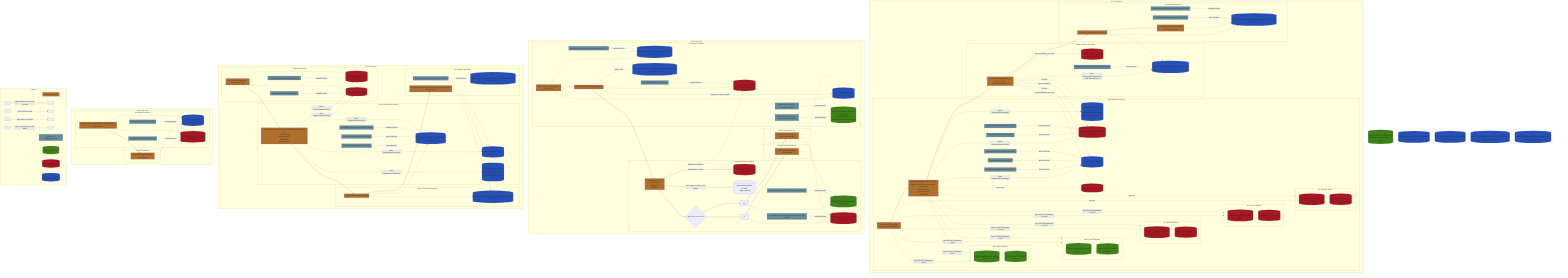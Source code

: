 flowchart TB
    subgraph A["TC Tx Services"]
        subgraph A1 ["Map Packet Processing"]
            A1s1[["storePacketTxTc(packet, packetLength, vid, mapid)"]]
            A1s2[["packetProcessingRequestTxTC(vid, mapid, transferFrameDataLength, serviceType)<br>calls internally:<br>-segmentationTC<br>-blockingTC"]]
            A1s3[["frontUnprocessedFrameMcCopyTxTC()"]]
            A1s4[["getLastMasterCopyTcFrame()"]]
            A1s5[["frontUnprocessedFrameTxTC(vid)"]]
            A1s6[["backUnprocessedFrameMcCopyTxTC()"]]
            A1s7[["availableUnprocessedFramesTxTC(vid)"]]

            subgraph MAP_AD ["MAP Type AD Buffers"]
                map4
                map5
            end

            subgraph MAP_BD ["MAP Type BD Buffers"]
                map6
                map7
            end

            subgraph VC_AD ["VC Type AD Buffers"]
                vc10
                vc11
            end

            subgraph VC_BD ["VC Type BD Buffers"]
                vc12
                vc13
            end

            subgraph VC_BC ["VC Type BC Buffers"]
                vc14
                vc15
            end

            MAP_AD ~~~ MAP_BD ~~~ VC_AD ~~~ VC_BD ~~~ VC_BC

            A1s1 -.->|"Type AD AND segHeader exists"| MAP_AD
            A1s1 -.->|"Type BD AND segHeader exists"| MAP_BD
            A1s1 -.->|"Type AD AND segHeader not exist"| VC_AD
            A1s1 -.->|"Type BD AND segHeader not exist"| VC_BD
            A1s1 -.->|"Type BC"| VC_BC

            A1s2 -.-x|"Type AD AND segHeader exists"| MAP_AD
            A1s2 -.-x|"Type BD AND segHeader exists"| MAP_BD
            A1s2 -.-x|"Type AD AND segHeader not exist"| VC_AD
            A1s2 -.-x|"Type BD AND segHeader not exist"| VC_BD
            A1s2 -.-x|"Type BC"| VC_BC

            A1s1 --> A1s2
            A1s2 -.->|"(from segmentation,blocking)"| master16
            A1s2 -.->|"(from segmentation,blocking)"| vc7
            A1s2 -.->|"(from segmentation,blocking)"| master12
            A1s2 -.check if full.-vc2
            A1s3 -.front reference.-master12
            A1s4 -.back reference.-master12
            A1s5 -.front reference.-vc7
            A1s6 -.back reference.-master12
            A1s7 -.remaining space.-vc7
        end

        subgraph A2 ["Virtual Channel Generation"]
            A2s1[["vcGenerationRequestTxTC(vid)<br>Calls internally:<br>-transferFdu (fop service)"]]
            A2s2[["frontFrameBeforeAllFramesGenerationTxTC()"]]

            A1s2 --> A2s1
            A2s1 -.->|"Push and deletion from fop"| vc2
            A2s1 -.->|"Push and deletion from fop"| vc4
            A2s1 -.-x|"From fop"| master12
            A2s1 -.-x|"From fop"| master16
            A2s1 -.-x|"After fop finishes"| vc7
            A2s1 -.->|"from vcGenerationRequestTC() AND transferFdu()?"| master1
            A2s2 -.-|"front reference"| master1
        end

        subgraph A3 ["All Frames Generation"]
            A3s1[["allFramesGenerationRequestTxTC()"]]
            A3s2[["frameTransmission(frameTarget)<br>NOTE:is a fop service"]]
            A3s3[["frontFrameAfterAllFramesGenerationTxTC()"]]
            A3s4[["availableFramesAfterAllFramesGenerationTxTC()"]]

            A2s1 --> A3s1 --> A3s2
            A3s1 -.-x master1
            A3s1 -.-> master2
            A3s2 -.-x master2
            A3s3 -.-|"front reference"| master2
            A3s4 -.-|"remaining space"| master2
        end
    end

    subgraph B ["TC Rx Services"]
        subgraph B1["All Frames Reception"]
            B1s1[["storeFrameRxTC(frameData, frameLength)"]]
            B1s2[["allFramesReceptionRequestRxTC()"]]
            B1s4[["txAvailableTc(const uint8_t vid, const uint8_t mapid)"]]
            B1s5[["txOutFrameTC(uint8_t vid,uint8_t mapid)"]]
            B1s6[["availableFramesBeforeAllFramesReceptionRxTC()"]]
            B1s7[["getAvailableWaitQueueRxTC(vid)"]]

            B1s1 -->B1s2
            B1s1 -.->master14 & master9
            B1s2 -..-x|"discard TC frame if invalid"| master14
            B1s2 -.-xmaster9
            B1s2 -.->vc3
            B1s4 -.remaining space.-map1
            B1s5 -.front reference.-map1
            B1s6 -.remaining space.-master9
            B1s2 -.checks if full.-master10
            B1s7 -..-|"remaining space"| vc3
        end

        subgraph B2["Virtual Channel Reception"]
            B2s1[["vcReceptionRxTC(vid)<br>calls internally:<br>frameArrives<br>(FARM)"]]
            B2s2[["getAvailableinFramesAfterVCReceptionRxTC(vid)"]]
            B2s3[["getAvailableinFramesAfterVCReceptionRxTC(vid, mapid)"]]

            B1s2 --> B2s1
            B2s1 --->|"frameArrives insertion"| vc5
            B2s1 --->|"push report TM frame (clcw frame)"| service1
            B2s1 --> B3r1{"MAP exists in this VC?"}
            B3r1 --> B3r2["yes"] & B3r3["no"]
            B3r2 -.-> map3
            B3r3 -.-> vc6
            B2s1 -..-x|"frameArrives deletion"| vc3
            B2s2 -.-|"remaining space"| map3
            B2s3 -.-|"remaining space"| vc6
        end

        subgraph B3["Virtual Channel Extraction"]
            B3s1[["packetExtractionTC(vid, packetTarget)"]]

            B3r3 --> B3s1
            B3s1 -.-x map3
        end

        subgraph B4["MAP Packet Extraction"]
            B4s1[["packetExtractionTC(vid, mapid, packetTarget)"]]

            B3r2 --> B4s1
            B4s1 -.-x vc6
            B4s1 -.-x master14
        end
    end

    subgraph C ["TM Tx Services"]
        subgraph C1["Packet Processing"]
            C1s1[["storePacketTxTM(packet, packetLength, vid)"]]
            C1s2[["availablePacketLengthBufferTxTM(gvcid)"]]
            C1s3[["availablePacketBufferTxTM(gvcid)"]]

            C1s1 -.-> vc8 & vc9
            C1s2 -.-|"available space"| vc8
            C1s3 -.-|"available space"| vc9
        end

        subgraph C2["Virtual Channel Generation"]
            C2s1[["vcGenerationServiceTxTM(transferFrameDataFieldLength, vid) <br> calls internally:<br>-segmentationTM<br>-blockingTM<br>-generateacket"]]
            C2s2[["availableFramesAfterVcGenerationTxTM()"]]
            C2s3[["backFrameAfterVcGenerationTxTM()"]]
            C2s4[["frontFrameAfterVcGenerationTxTM()"]]
            C1s1 --> C2s1
            C2s1 -.-x|"(from segmentation,blocking)"| vc8 & vc9
            C2s1 -.->|"(from segmentation,blocking)"| master13 & master11 & master17
            C2s2 -.-|"remaining space"| master11
            C2s3 -.-|"back reference"| master11
            C2s4 -.-|"front reference"| master11
        end

        subgraph C3["Master Channel Generation"]
            C3s1[["mcGenerationRequestTxTM()"]]

            C2s1 --> C3s1
            C3s1 -.-> master4
            C3s1 -.-x master11
        end

        subgraph C4["All Frames Generation"]
            C4s1[["allFramesGenerationRequestTxTM(frameDataTarget, frameLength)"]]
            C4s2[["frontFrameAfterAllFramesGenerationTxTM()"]]

            C3s1 --> C4s1
            C4s1 -.-x master4 & master17 & master13
            C4s2 -.-|"front reference"| master8
        end
    end

    subgraph D["TM Rx Services"]
    subgraph D1["All Frames Reception"]
            D1s1[["allFramesReceptionRequestRxTM(frameData, frameLength)"]]
            D1s2[["availableFramesVcCopyRxTM(vid)"]]
            D1s3[["availableFramesMcCopyRxTM()"]]

            D1s1 -.-> master15 & vc1
            D1s2 -.-|remaining space| vc1
            D1s3 -.-|remaining space| master15
        end

        subgraph D2["Packet Extraction"]
            D2s1[["packetExtractionRxTM(vid, packetTarget)"]]
            D1s1 --> D2s1
            D2s1 -.-x master15 & vc1
        end
    end

    subgraph E["Legend"]
        E1[[Necessary Service]]
        E2[[Service for Debugging/Utility]]
        E3[(MAP Channel Buffer)]
        E4[(Virtual Channel Buffer)]
        E5[(Master Channel Buffer)]

        E6[ ] -->|"logical calling order of main services"| E7[ ]
        E8[ ] -.->|"push object to buffer"| E9[ ]
        E10[ ] -.-x|"pop object from buffer"| E11[ ]
        E12[ ] -.-|"other action related to this buffer"| E13[ ]

        style E1 height:0px;
        style E2 height:0px;
        style E3 height:0px;
        style E4 height:0px;
        style E5 height:0px;
    end

    map1[("unprocessedFrameListBufferTC (frameTC*)<br> This belongs in TC TX chain,although seems unused")]
    map2[("unprocessedFrameListBufferTM<br>NOTE:this should probably not exist")]
    map3[("inFramesAfterVCReceptionRxTC (frameTC*)")]
    map4[("packetLengthBufferTxTcTypeAD (uint16_t)")]
    map5[("packetBufferTxTcTypeAD (uint8_t)")]
    map6[("packetLengthBufferTxTcTypeBD (uint16_t)")]
    map7[("packetBufferTxTcTypeBD (uint8_t)")]

    vc1[("framesAfterMCReceptionRxTM (frameTM*)")]
    vc2[("waitQueueTxTC (frameTC*)")]
    vc3[("waitQueueRxTC (frameTC*)")]
    vc4[("sentQueueTxTC (frameTC*)")]
    vc5[("sentQueueRxTC (frameTC*)")]
    vc6[("inFramesAfterVCReceptionRxTC (frameTC*)")]
    vc7[("unprocessedFrameListBufferTxTC (frameTC*)")]
    vc8[("packetLengthBufferTxTM (uint16_t)")]
    vc9[("packetBufferTxTM (uint8_t)")]
    vc10[("packetLengthBufferTxTcTypeAD (uint16_t)")]
    vc11[("packetBufferTxTcTypeAD (uint8_t)")]
    vc12[("packetLengthBufferTxTcTypeBD (uint16_t)")]
    vc13[("packetBufferTxTcTypeBD (uint8_t)")]
    vc14[("packetLengthBufferTxTcTypeBC (uint16_t)")]
    vc15[("packetBufferTxTcTypeBC (uint8_t)")]

    master1[("outFramesBeforeAllFramesGenerationListTxTC (frameTC*)")]
    master2[("toBeTransmittedFramesAfterAllFramesGenerationListTxTC (frameTC*)")]
    master3[("txOutFramesBeforeMCGenerationListTM<br>Note: Seems unused")]
    master4[("toBeTransmittedFramesAfterMCGenerationListTxTM (frameTM*)")]
    master5[("txOutFramesBeforeMCReceptionListTM<br>Note:seems unused")]
    master6[("txToBeTransmittedFramesAfterMCReceptionListTM<br>Note:seems unused")]
    master7[("txOutFramesBeforeAllFramesGenerationListTM<br>Note:seems redundant")]
    master8[("toBeTransmittedFramesAfterAllFramesGenerationListTxTM (frameTM*)")]
    master9[("inFramesBeforeAllFramesReceptionListRxTC (frameTC*)")]
    master10[("toBeTransmittedFramesAfterAllFramesReceptionListRxTC (frameTC*)")]
    master11[("framesAfterVcGenerationServiceTxTM (frameTM*)")]
    master12[("masterCopyTxTC (frame TC)")]
    master13[("masterCopyTxTM (frameTM)")]
    master14[("masterCopyRxTC (frame TC)")]
    master15[("masterCopyRxTM (frameTM)")]
    master16[("masterChannelPoolTC (uint8_t)<br>Note: Stores transfer frame data of masterCopyTxTC frames")]
    master17[("masterChannelPoolTM (uint8_t)<br>Note: Stores transfer frame data of masterCopyTxTM frames")]

    service1[("generatedClcwBuffer (CLCW) <br> Single capacity")]

    classDef map_channel_buffer fill:#3d8215;
    classDef virtual_channel_buffer fill:#a6161f;
    classDef master_channel_buffer fill:#244fb5;
    classDef main_services fill:#B06F2A;
    classDef utility_services fill:#648D98;

    class map1,map2,map3,map4,map5,map6,map7,E3 map_channel_buffer;
    class vc1,vc2,vc3,vc4,vc5,vc6,vc7,vc8,vc9,vc10,vc11,vc12,vc13,vc14,vc15,E4 virtual_channel_buffer;
    class master1,master2,master3,master4,master5,master6,master7,master8,master9,master10,master11,master12,master13,master14,master15,master16,master17,E5 master_channel_buffer
    class A1s1,A1s2,A2s1,A3s1,A3s2,B1s1,B1s2,B2s1,B3s1,B4s1,C1s1,C2s1,C3s1,C4s1,D1s1,D2s1,E1 main_services;
    class A1s3,A1s4,A1s5,A1s6,A1s7,A2s2,A3s3,A3s4,B1s4,B1s5,B1s6,B1s7,B2s2,B2s3,C1s2,C1s3,C2s2,C2s3,C2s4,C4s2,D1s2,D1s3,E2 utility_services;